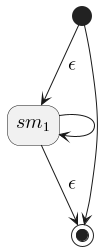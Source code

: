 @startuml

`
@startuml
hide empty description

state "<math>sm_1</math>" as sm1

[*] --> sm1 : <math>\epsilon</math>
sm1 --> [*] : <math>\epsilon</math>

[*] --> [*]
sm1 --> sm1

@enduml
`

@enduml